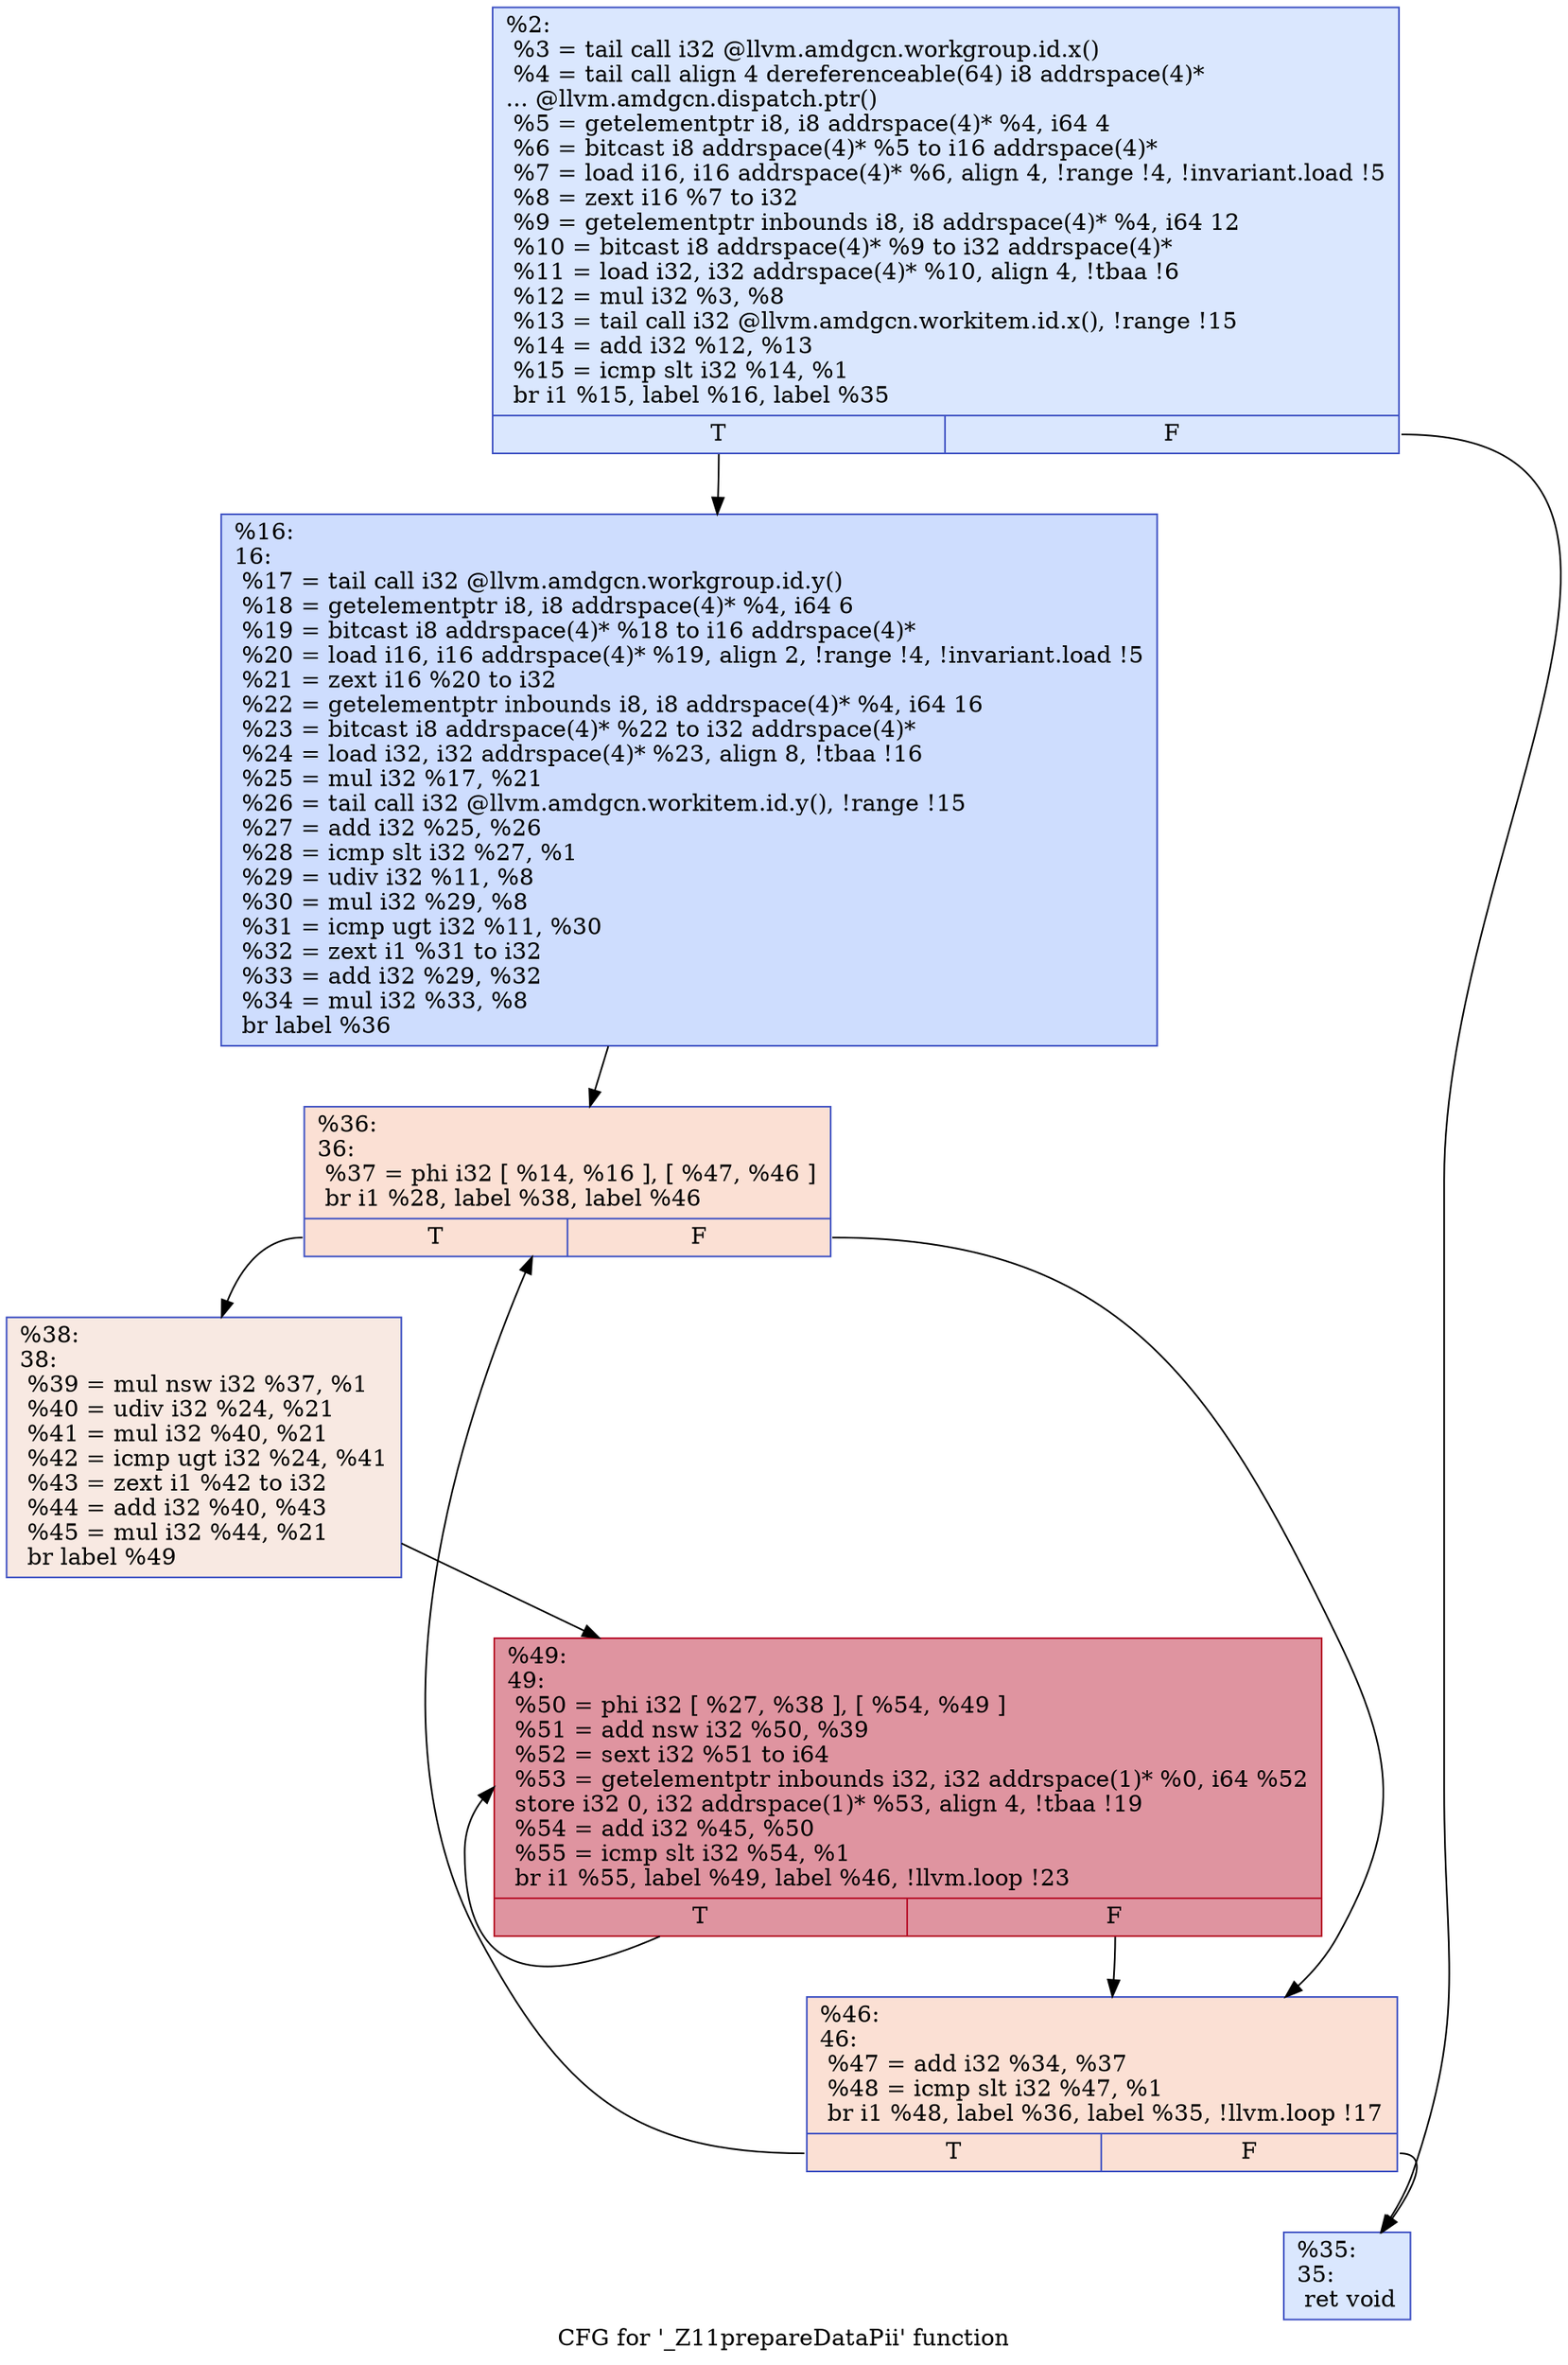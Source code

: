 digraph "CFG for '_Z11prepareDataPii' function" {
	label="CFG for '_Z11prepareDataPii' function";

	Node0x570c8e0 [shape=record,color="#3d50c3ff", style=filled, fillcolor="#abc8fd70",label="{%2:\l  %3 = tail call i32 @llvm.amdgcn.workgroup.id.x()\l  %4 = tail call align 4 dereferenceable(64) i8 addrspace(4)*\l... @llvm.amdgcn.dispatch.ptr()\l  %5 = getelementptr i8, i8 addrspace(4)* %4, i64 4\l  %6 = bitcast i8 addrspace(4)* %5 to i16 addrspace(4)*\l  %7 = load i16, i16 addrspace(4)* %6, align 4, !range !4, !invariant.load !5\l  %8 = zext i16 %7 to i32\l  %9 = getelementptr inbounds i8, i8 addrspace(4)* %4, i64 12\l  %10 = bitcast i8 addrspace(4)* %9 to i32 addrspace(4)*\l  %11 = load i32, i32 addrspace(4)* %10, align 4, !tbaa !6\l  %12 = mul i32 %3, %8\l  %13 = tail call i32 @llvm.amdgcn.workitem.id.x(), !range !15\l  %14 = add i32 %12, %13\l  %15 = icmp slt i32 %14, %1\l  br i1 %15, label %16, label %35\l|{<s0>T|<s1>F}}"];
	Node0x570c8e0:s0 -> Node0x570ead0;
	Node0x570c8e0:s1 -> Node0x570eb60;
	Node0x570ead0 [shape=record,color="#3d50c3ff", style=filled, fillcolor="#8fb1fe70",label="{%16:\l16:                                               \l  %17 = tail call i32 @llvm.amdgcn.workgroup.id.y()\l  %18 = getelementptr i8, i8 addrspace(4)* %4, i64 6\l  %19 = bitcast i8 addrspace(4)* %18 to i16 addrspace(4)*\l  %20 = load i16, i16 addrspace(4)* %19, align 2, !range !4, !invariant.load !5\l  %21 = zext i16 %20 to i32\l  %22 = getelementptr inbounds i8, i8 addrspace(4)* %4, i64 16\l  %23 = bitcast i8 addrspace(4)* %22 to i32 addrspace(4)*\l  %24 = load i32, i32 addrspace(4)* %23, align 8, !tbaa !16\l  %25 = mul i32 %17, %21\l  %26 = tail call i32 @llvm.amdgcn.workitem.id.y(), !range !15\l  %27 = add i32 %25, %26\l  %28 = icmp slt i32 %27, %1\l  %29 = udiv i32 %11, %8\l  %30 = mul i32 %29, %8\l  %31 = icmp ugt i32 %11, %30\l  %32 = zext i1 %31 to i32\l  %33 = add i32 %29, %32\l  %34 = mul i32 %33, %8\l  br label %36\l}"];
	Node0x570ead0 -> Node0x570ed30;
	Node0x570eb60 [shape=record,color="#3d50c3ff", style=filled, fillcolor="#abc8fd70",label="{%35:\l35:                                               \l  ret void\l}"];
	Node0x570ed30 [shape=record,color="#3d50c3ff", style=filled, fillcolor="#f7b99e70",label="{%36:\l36:                                               \l  %37 = phi i32 [ %14, %16 ], [ %47, %46 ]\l  br i1 %28, label %38, label %46\l|{<s0>T|<s1>F}}"];
	Node0x570ed30:s0 -> Node0x57110c0;
	Node0x570ed30:s1 -> Node0x5710fc0;
	Node0x57110c0 [shape=record,color="#3d50c3ff", style=filled, fillcolor="#efcebd70",label="{%38:\l38:                                               \l  %39 = mul nsw i32 %37, %1\l  %40 = udiv i32 %24, %21\l  %41 = mul i32 %40, %21\l  %42 = icmp ugt i32 %24, %41\l  %43 = zext i1 %42 to i32\l  %44 = add i32 %40, %43\l  %45 = mul i32 %44, %21\l  br label %49\l}"];
	Node0x57110c0 -> Node0x57115d0;
	Node0x5710fc0 [shape=record,color="#3d50c3ff", style=filled, fillcolor="#f7b99e70",label="{%46:\l46:                                               \l  %47 = add i32 %34, %37\l  %48 = icmp slt i32 %47, %1\l  br i1 %48, label %36, label %35, !llvm.loop !17\l|{<s0>T|<s1>F}}"];
	Node0x5710fc0:s0 -> Node0x570ed30;
	Node0x5710fc0:s1 -> Node0x570eb60;
	Node0x57115d0 [shape=record,color="#b70d28ff", style=filled, fillcolor="#b70d2870",label="{%49:\l49:                                               \l  %50 = phi i32 [ %27, %38 ], [ %54, %49 ]\l  %51 = add nsw i32 %50, %39\l  %52 = sext i32 %51 to i64\l  %53 = getelementptr inbounds i32, i32 addrspace(1)* %0, i64 %52\l  store i32 0, i32 addrspace(1)* %53, align 4, !tbaa !19\l  %54 = add i32 %45, %50\l  %55 = icmp slt i32 %54, %1\l  br i1 %55, label %49, label %46, !llvm.loop !23\l|{<s0>T|<s1>F}}"];
	Node0x57115d0:s0 -> Node0x57115d0;
	Node0x57115d0:s1 -> Node0x5710fc0;
}
